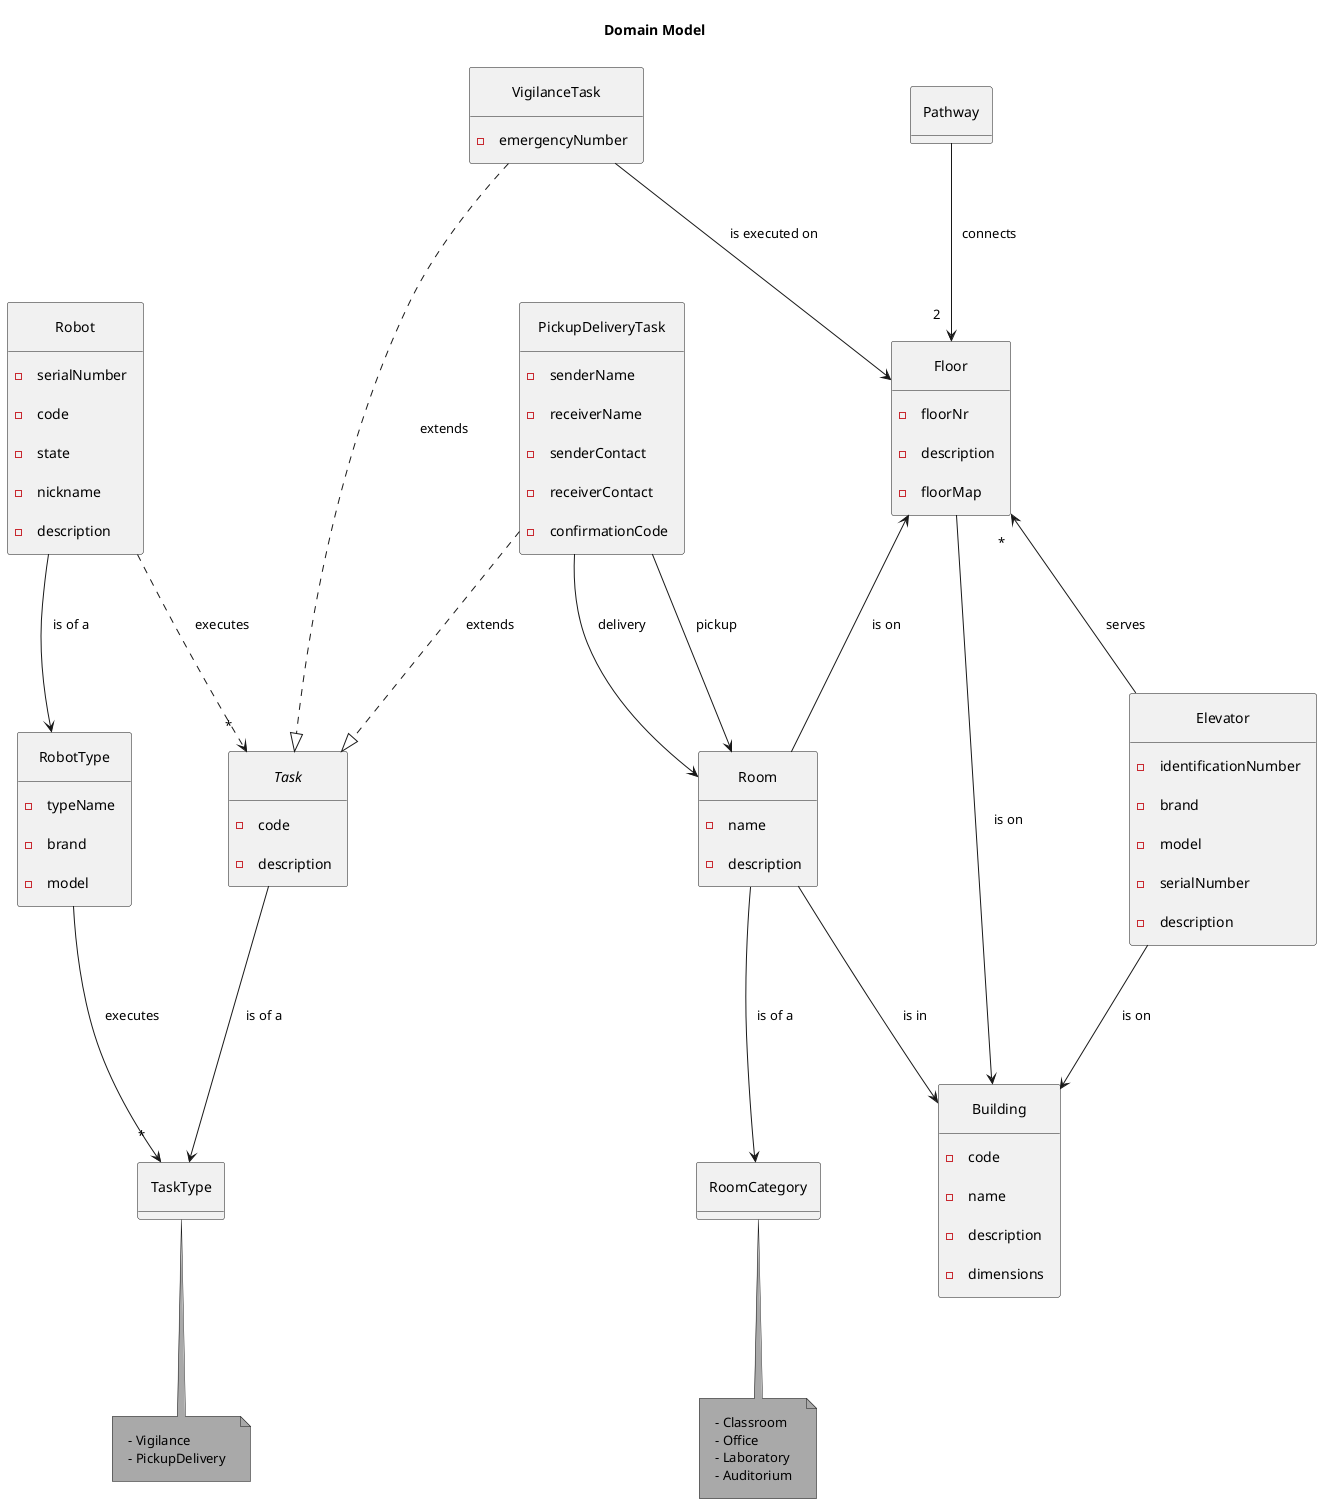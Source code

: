 @startuml Domain Model

title "Domain Model"
' left to right direction
' top to bottom direction
skinparam Padding 10
skinparam Nodesep 80
skinparam ranksep 100
skinparam groupInheritance 1
' skinparam linetype ortho
skinparam separation 1000
skinparam NoteBackgroundColor #A9A9A9
skinparam PackageStyle rectangle
skinparam package {
    BackgroundColor #D3D3D3
    FontStyle bold
}

hide circle
hide methods

    entity Robot {
        -serialNumber
        -code
        -state
        -nickname
        -description
    }

    entity RobotType {
        - typeName
        - brand
        - model
    }

    enum TaskType {}
    note bottom of TaskType {
            - Vigilance
            - PickupDelivery
    }

    interface Task {
        - code
        - description

    }

    entity VigilanceTask {
        - emergencyNumber
    }

    entity PickupDeliveryTask {
        - senderName
        - receiverName
        - senderContact
        - receiverContact
        - confirmationCode
    }

    entity Building {
        - code
        - name
        - description
        - dimensions
    }

    entity Floor {
        - floorNr
        - description
        - floorMap
    }

    entity Elevator {
        - identificationNumber
        - brand
        - model
        - serialNumber
        - description
    }

    entity Room {
        - name
        - description
    }

    enum RoomCategory {}

    note bottom of RoomCategory {
            - Classroom
            - Office
            - Laboratory
            - Auditorium
    }

    entity Pathway {
    }

VigilanceTask ..|> Task: extends
PickupDeliveryTask ..|> Task: extends

Room --> RoomCategory: is of a
Room --> Building : is in

RobotType --> "*" TaskType: executes

Floor --> Building: is on
Floor "*" <-- Elevator : serves
Floor <-- Room: is on

Elevator --> Building: is on

PickupDeliveryTask --> Room: delivery
PickupDeliveryTask --> Room: pickup

VigilanceTask --> Floor: is executed on

Pathway --> "2" Floor: connects

Robot --> RobotType : is of a

Task --> TaskType : is of a

Robot ..> "*" Task : executes

@enduml

